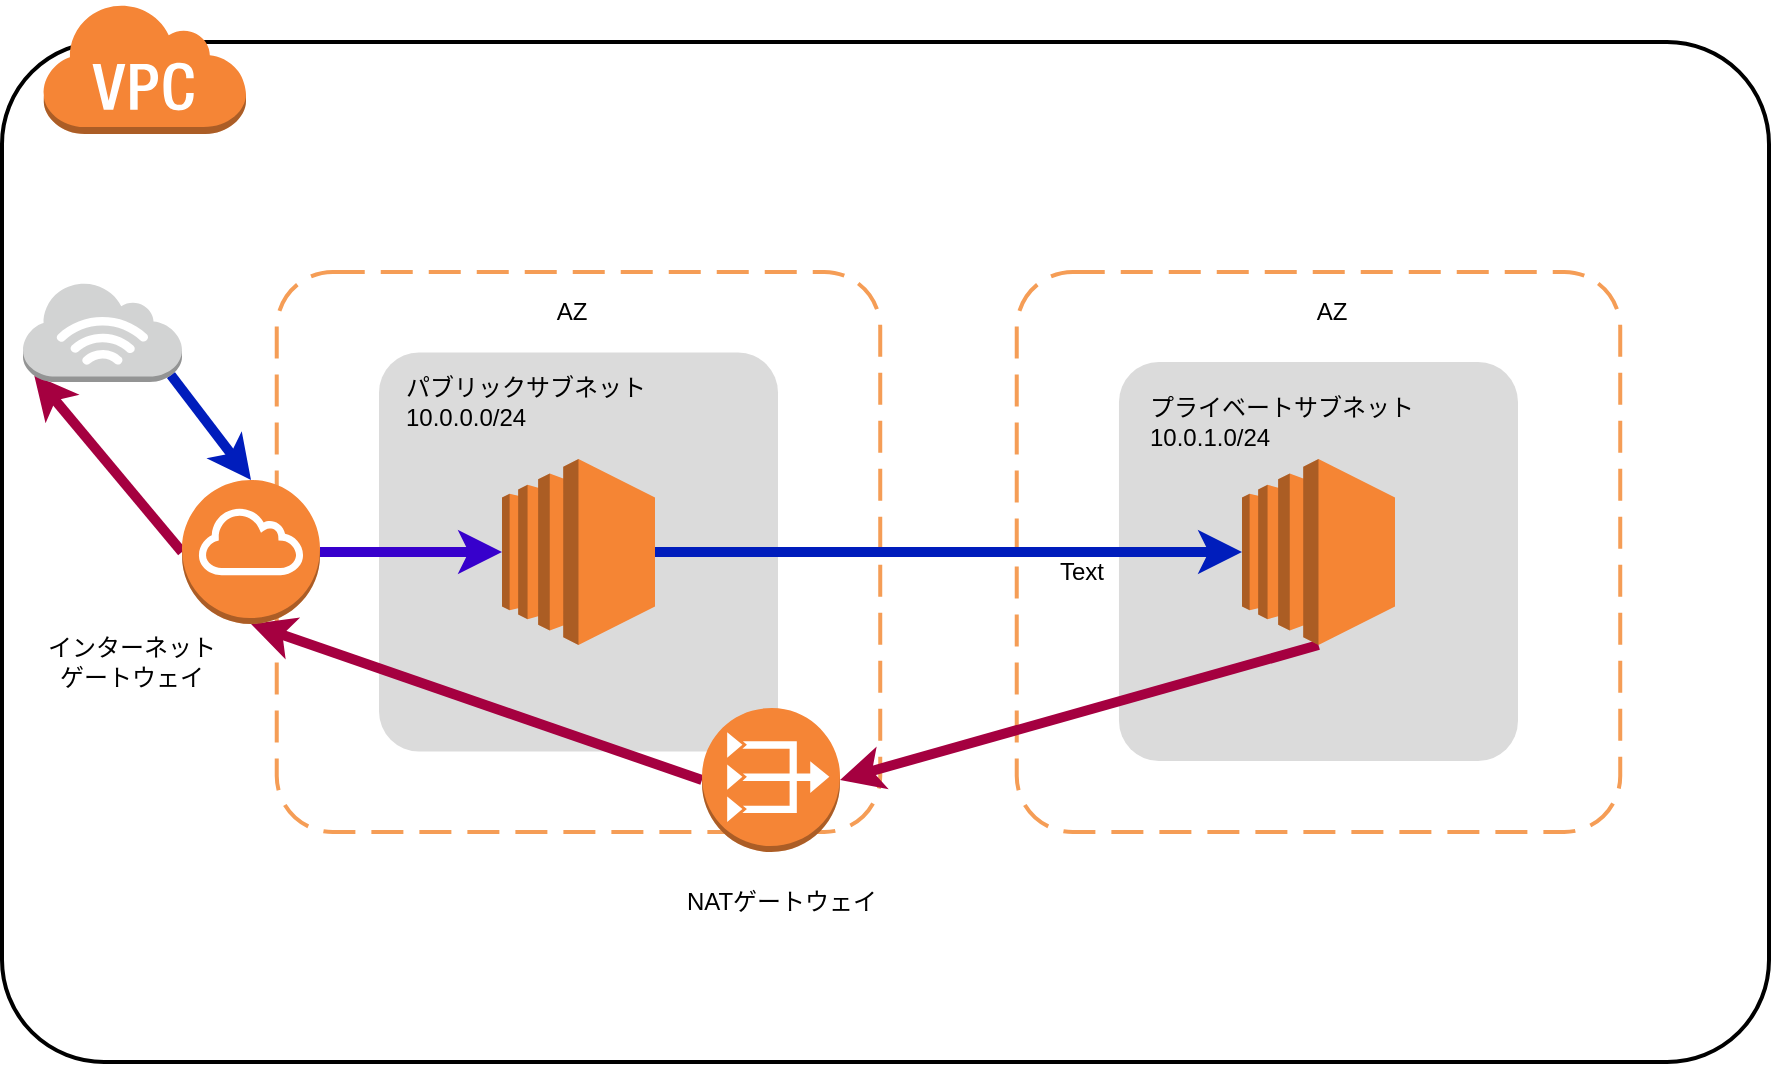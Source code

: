 <mxfile>
    <diagram id="xIdZkAyKwLgXBBNCUpDa" name="ページ1">
        <mxGraphModel dx="1914" dy="571" grid="1" gridSize="10" guides="1" tooltips="1" connect="1" arrows="1" fold="1" page="1" pageScale="1" pageWidth="827" pageHeight="1169" math="0" shadow="0">
            <root>
                <mxCell id="0"/>
                <mxCell id="1" parent="0"/>
                <mxCell id="33" value="" style="rounded=1;arcSize=10;strokeColor=none;fillColor=#DBDBDB;gradientColor=none;" vertex="1" parent="1">
                    <mxGeometry x="188.5" y="335.25" width="199.5" height="199.5" as="geometry"/>
                </mxCell>
                <mxCell id="19" value="" style="rounded=1;arcSize=10;dashed=1;strokeColor=#F59D56;fillColor=none;gradientColor=none;dashPattern=8 4;strokeWidth=2;" vertex="1" parent="1">
                    <mxGeometry x="137.37" y="295" width="301.75" height="280" as="geometry"/>
                </mxCell>
                <mxCell id="8" value="" style="rounded=1;arcSize=10;dashed=0;fillColor=none;gradientColor=none;strokeWidth=2;" vertex="1" parent="1">
                    <mxGeometry y="180" width="883.5" height="510" as="geometry"/>
                </mxCell>
                <mxCell id="20" value="" style="rounded=1;arcSize=10;dashed=1;strokeColor=#F59D56;fillColor=none;gradientColor=none;dashPattern=8 4;strokeWidth=2;" vertex="1" parent="1">
                    <mxGeometry x="507.37" y="295" width="301.75" height="280" as="geometry"/>
                </mxCell>
                <mxCell id="35" value="" style="rounded=1;arcSize=10;strokeColor=none;fillColor=#DBDBDB;gradientColor=none;" vertex="1" parent="1">
                    <mxGeometry x="558.49" y="340" width="199.5" height="199.5" as="geometry"/>
                </mxCell>
                <mxCell id="40" style="edgeStyle=none;html=1;exitX=1;exitY=0.5;exitDx=0;exitDy=0;exitPerimeter=0;strokeWidth=5;fontColor=#0000FF;fillColor=#0050ef;strokeColor=#001DBC;" edge="1" parent="1" source="2" target="3">
                    <mxGeometry relative="1" as="geometry"/>
                </mxCell>
                <mxCell id="2" value="" style="outlineConnect=0;dashed=0;verticalLabelPosition=bottom;verticalAlign=top;align=center;html=1;shape=mxgraph.aws3.ec2;fillColor=#F58534;gradientColor=none;" vertex="1" parent="1">
                    <mxGeometry x="250" y="388.5" width="76.5" height="93" as="geometry"/>
                </mxCell>
                <mxCell id="23" style="edgeStyle=none;html=1;exitX=0.5;exitY=1;exitDx=0;exitDy=0;exitPerimeter=0;entryX=1;entryY=0.5;entryDx=0;entryDy=0;entryPerimeter=0;fillColor=#d80073;strokeColor=#A50040;strokeWidth=5;" edge="1" parent="1" source="3" target="22">
                    <mxGeometry relative="1" as="geometry"/>
                </mxCell>
                <mxCell id="3" value="" style="outlineConnect=0;dashed=0;verticalLabelPosition=bottom;verticalAlign=top;align=center;html=1;shape=mxgraph.aws3.ec2;fillColor=#F58534;gradientColor=none;" vertex="1" parent="1">
                    <mxGeometry x="620" y="388.5" width="76.5" height="93" as="geometry"/>
                </mxCell>
                <mxCell id="9" value="" style="dashed=0;html=1;shape=mxgraph.aws3.virtual_private_cloud;fillColor=#F58536;gradientColor=none;dashed=0;" vertex="1" parent="1">
                    <mxGeometry x="20" y="160" width="102" height="66" as="geometry"/>
                </mxCell>
                <mxCell id="27" style="edgeStyle=none;html=1;exitX=0;exitY=0.5;exitDx=0;exitDy=0;exitPerimeter=0;entryX=0.5;entryY=1;entryDx=0;entryDy=0;entryPerimeter=0;fillColor=#d80073;strokeColor=#A50040;strokeWidth=5;" edge="1" parent="1" source="22" target="24">
                    <mxGeometry relative="1" as="geometry"/>
                </mxCell>
                <mxCell id="32" style="edgeStyle=none;html=1;exitX=0;exitY=0.5;exitDx=0;exitDy=0;exitPerimeter=0;entryX=0.07;entryY=0.93;entryDx=0;entryDy=0;entryPerimeter=0;strokeWidth=5;fillColor=#d80073;strokeColor=#A50040;" edge="1" parent="1" source="24" target="28">
                    <mxGeometry relative="1" as="geometry">
                        <mxPoint x="60" y="360" as="targetPoint"/>
                    </mxGeometry>
                </mxCell>
                <mxCell id="39" style="edgeStyle=none;html=1;exitX=1;exitY=0.5;exitDx=0;exitDy=0;exitPerimeter=0;strokeWidth=5;fontColor=#0000FF;fillColor=#6a00ff;strokeColor=#3700CC;" edge="1" parent="1" source="24" target="2">
                    <mxGeometry relative="1" as="geometry"/>
                </mxCell>
                <mxCell id="24" value="" style="outlineConnect=0;dashed=0;verticalLabelPosition=bottom;verticalAlign=top;align=center;html=1;shape=mxgraph.aws3.internet_gateway;fillColor=#F58536;gradientColor=none;" vertex="1" parent="1">
                    <mxGeometry x="90" y="399" width="69" height="72" as="geometry"/>
                </mxCell>
                <mxCell id="22" value="" style="outlineConnect=0;dashed=0;verticalLabelPosition=bottom;verticalAlign=top;align=center;html=1;shape=mxgraph.aws3.vpc_nat_gateway;fillColor=#F58536;gradientColor=none;" vertex="1" parent="1">
                    <mxGeometry x="350" y="513" width="69" height="72" as="geometry"/>
                </mxCell>
                <mxCell id="31" style="edgeStyle=none;html=1;exitX=0.93;exitY=0.93;exitDx=0;exitDy=0;exitPerimeter=0;entryX=0.5;entryY=0;entryDx=0;entryDy=0;entryPerimeter=0;strokeWidth=5;fillColor=#0050ef;strokeColor=#001DBC;" edge="1" parent="1" source="28" target="24">
                    <mxGeometry relative="1" as="geometry"/>
                </mxCell>
                <mxCell id="28" value="" style="outlineConnect=0;dashed=0;verticalLabelPosition=bottom;verticalAlign=top;align=center;html=1;shape=mxgraph.aws3.internet_3;fillColor=#D2D3D3;gradientColor=none;" vertex="1" parent="1">
                    <mxGeometry x="10.5" y="300" width="79.5" height="50" as="geometry"/>
                </mxCell>
                <mxCell id="41" value="10.0.0.0/16" style="text;strokeColor=none;align=center;fillColor=none;html=1;verticalAlign=middle;whiteSpace=wrap;rounded=0;fontColor=#FFFFFF;" vertex="1" parent="1">
                    <mxGeometry x="103" y="188" width="120" height="30" as="geometry"/>
                </mxCell>
                <mxCell id="42" value="AZ" style="text;align=center;html=1;verticalAlign=middle;whiteSpace=wrap;rounded=0;fontColor=#000000;" vertex="1" parent="1">
                    <mxGeometry x="190" y="300" width="190" height="30" as="geometry"/>
                </mxCell>
                <mxCell id="43" value="AZ" style="text;strokeColor=none;align=center;fillColor=none;html=1;verticalAlign=middle;whiteSpace=wrap;rounded=0;fontColor=#000000;" vertex="1" parent="1">
                    <mxGeometry x="540" y="300" width="250" height="30" as="geometry"/>
                </mxCell>
                <mxCell id="44" value="パブリックサブネット&lt;br&gt;10.0.0.0/24" style="text;strokeColor=none;align=left;fillColor=none;html=1;verticalAlign=middle;whiteSpace=wrap;rounded=0;fontColor=#000000;" vertex="1" parent="1">
                    <mxGeometry x="200" y="340" width="170" height="40" as="geometry"/>
                </mxCell>
                <mxCell id="46" value="プライベートサブネット&lt;br&gt;10.0.1.0/24" style="text;strokeColor=none;align=left;fillColor=none;html=1;verticalAlign=middle;whiteSpace=wrap;rounded=0;fontColor=#000000;" vertex="1" parent="1">
                    <mxGeometry x="572" y="350" width="170" height="40" as="geometry"/>
                </mxCell>
                <mxCell id="47" value="Text" style="text;strokeColor=none;align=center;fillColor=none;html=1;verticalAlign=middle;whiteSpace=wrap;rounded=0;fontColor=#000000;" vertex="1" parent="1">
                    <mxGeometry x="510" y="430" width="60" height="30" as="geometry"/>
                </mxCell>
                <mxCell id="48" value="NATゲートウェイ" style="text;strokeColor=none;align=center;fillColor=none;html=1;verticalAlign=middle;whiteSpace=wrap;rounded=0;fontColor=#000000;" vertex="1" parent="1">
                    <mxGeometry x="320" y="590" width="140" height="40" as="geometry"/>
                </mxCell>
                <mxCell id="49" value="インターネット&lt;br&gt;ゲートウェイ" style="text;strokeColor=none;align=center;fillColor=none;html=1;verticalAlign=middle;whiteSpace=wrap;rounded=0;fontColor=#000000;" vertex="1" parent="1">
                    <mxGeometry x="20" y="470" width="90" height="40" as="geometry"/>
                </mxCell>
            </root>
        </mxGraphModel>
    </diagram>
</mxfile>